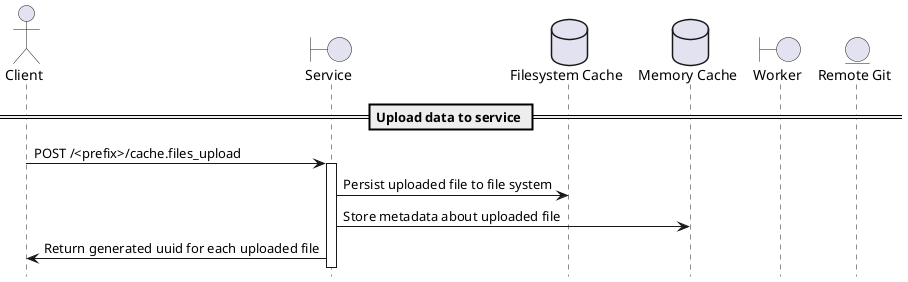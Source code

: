     @startuml
    hide footbox
    skinparam shadowing false

    actor Client
    boundary Service
    database "Filesystem Cache" as Filesystem
    database "Memory Cache" as Cache
    boundary Worker
    entity "Remote Git" as Git

    == Upload data to service ==
    Client->Service: POST /<prefix>/cache.files_upload
    activate Service
    Service->Filesystem: Persist uploaded file to file system
    Service->Cache: Store metadata about uploaded file
    Service->Client: Return generated uuid for each uploaded file

    @enduml
